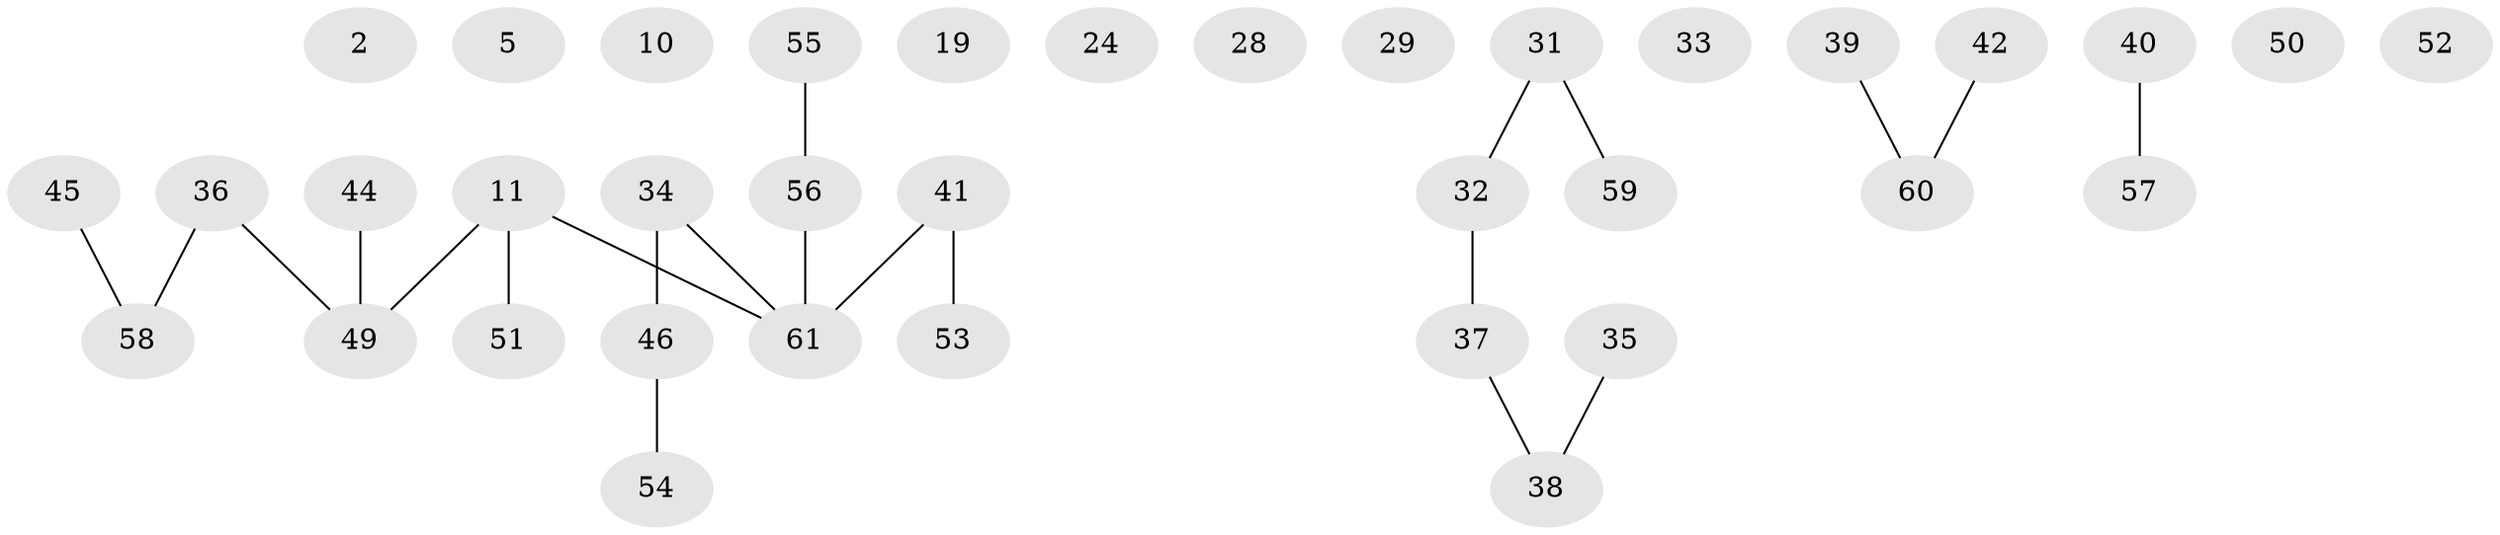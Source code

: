 // original degree distribution, {2: 0.32786885245901637, 0: 0.11475409836065574, 1: 0.39344262295081966, 5: 0.01639344262295082, 3: 0.11475409836065574, 4: 0.03278688524590164}
// Generated by graph-tools (version 1.1) at 2025/42/03/04/25 21:42:34]
// undirected, 36 vertices, 22 edges
graph export_dot {
graph [start="1"]
  node [color=gray90,style=filled];
  2;
  5;
  10;
  11;
  19;
  24;
  28 [super="+15"];
  29;
  31;
  32;
  33;
  34;
  35 [super="+30"];
  36;
  37;
  38 [super="+3+8"];
  39;
  40 [super="+1"];
  41 [super="+9+14"];
  42 [super="+26"];
  44;
  45;
  46;
  49 [super="+16"];
  50 [super="+6"];
  51 [super="+25"];
  52 [super="+20"];
  53;
  54 [super="+27"];
  55;
  56 [super="+17+47+48+23"];
  57 [super="+12"];
  58 [super="+4+22"];
  59;
  60;
  61 [super="+43"];
  11 -- 49 [weight=2];
  11 -- 51;
  11 -- 61 [weight=2];
  31 -- 32;
  31 -- 59;
  32 -- 37;
  34 -- 46;
  34 -- 61;
  35 -- 38;
  36 -- 49;
  36 -- 58;
  37 -- 38;
  39 -- 60;
  40 -- 57;
  41 -- 53;
  41 -- 61;
  42 -- 60;
  44 -- 49;
  45 -- 58;
  46 -- 54;
  55 -- 56;
  56 -- 61;
}
